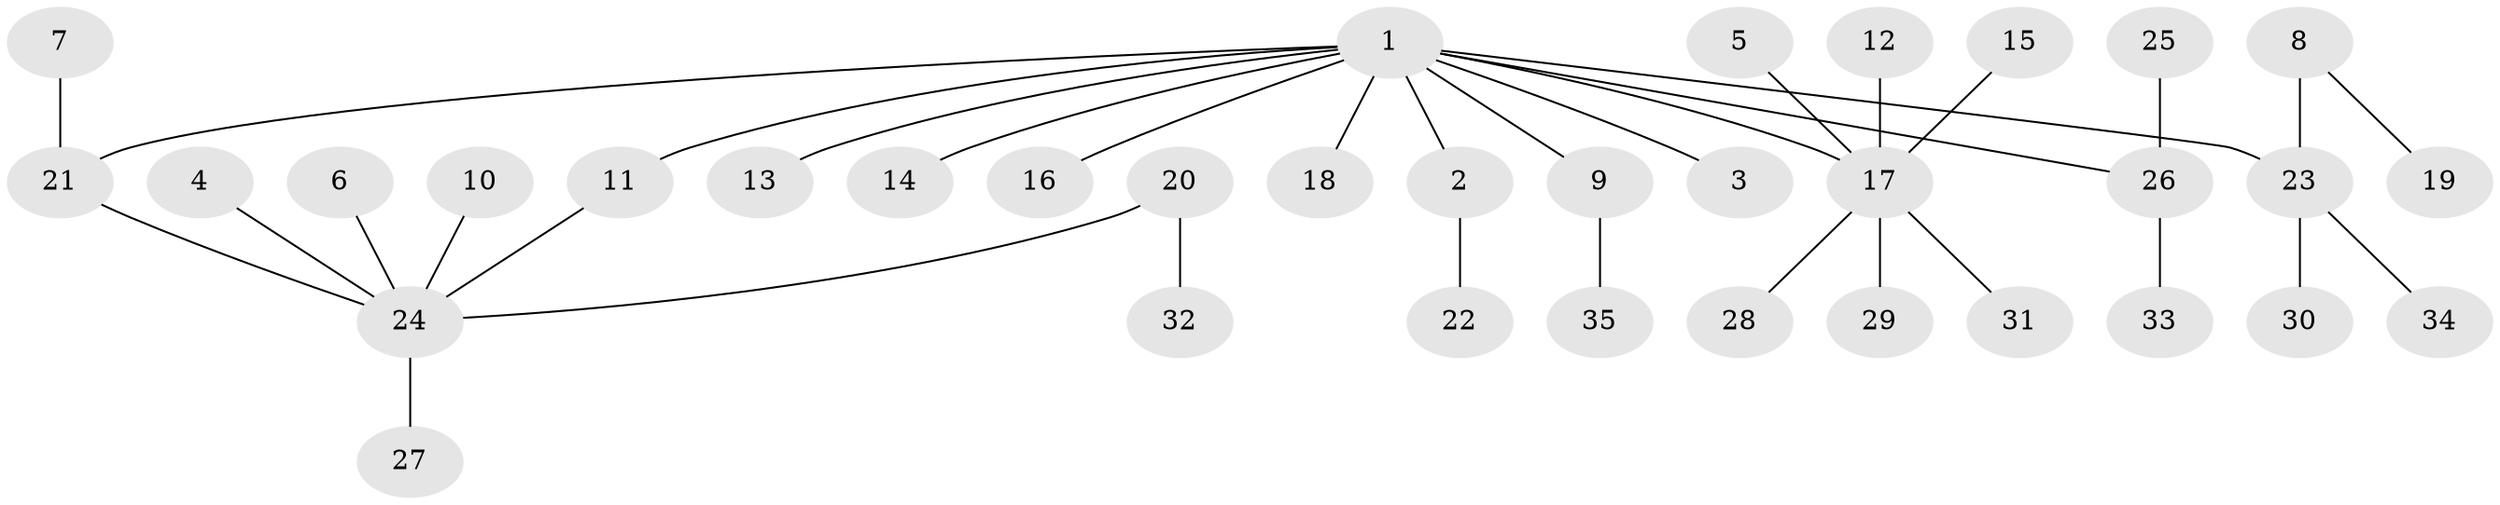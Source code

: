 // original degree distribution, {3: 0.11594202898550725, 12: 0.014492753623188406, 1: 0.5942028985507246, 8: 0.028985507246376812, 2: 0.18840579710144928, 4: 0.028985507246376812, 6: 0.014492753623188406, 5: 0.014492753623188406}
// Generated by graph-tools (version 1.1) at 2025/26/03/09/25 03:26:08]
// undirected, 35 vertices, 35 edges
graph export_dot {
graph [start="1"]
  node [color=gray90,style=filled];
  1;
  2;
  3;
  4;
  5;
  6;
  7;
  8;
  9;
  10;
  11;
  12;
  13;
  14;
  15;
  16;
  17;
  18;
  19;
  20;
  21;
  22;
  23;
  24;
  25;
  26;
  27;
  28;
  29;
  30;
  31;
  32;
  33;
  34;
  35;
  1 -- 2 [weight=1.0];
  1 -- 3 [weight=1.0];
  1 -- 9 [weight=1.0];
  1 -- 11 [weight=1.0];
  1 -- 13 [weight=1.0];
  1 -- 14 [weight=1.0];
  1 -- 16 [weight=1.0];
  1 -- 17 [weight=1.0];
  1 -- 18 [weight=1.0];
  1 -- 21 [weight=1.0];
  1 -- 23 [weight=1.0];
  1 -- 26 [weight=1.0];
  2 -- 22 [weight=1.0];
  4 -- 24 [weight=1.0];
  5 -- 17 [weight=1.0];
  6 -- 24 [weight=1.0];
  7 -- 21 [weight=1.0];
  8 -- 19 [weight=1.0];
  8 -- 23 [weight=1.0];
  9 -- 35 [weight=1.0];
  10 -- 24 [weight=1.0];
  11 -- 24 [weight=1.0];
  12 -- 17 [weight=1.0];
  15 -- 17 [weight=1.0];
  17 -- 28 [weight=1.0];
  17 -- 29 [weight=1.0];
  17 -- 31 [weight=1.0];
  20 -- 24 [weight=1.0];
  20 -- 32 [weight=1.0];
  21 -- 24 [weight=1.0];
  23 -- 30 [weight=1.0];
  23 -- 34 [weight=1.0];
  24 -- 27 [weight=1.0];
  25 -- 26 [weight=1.0];
  26 -- 33 [weight=1.0];
}
